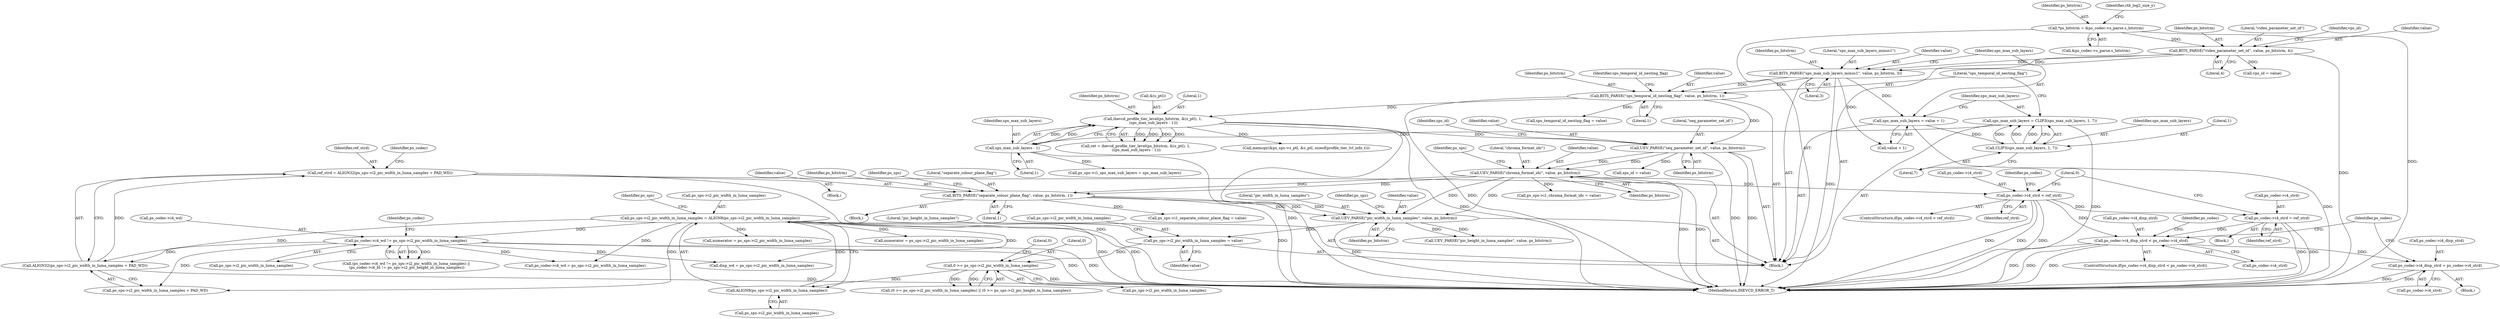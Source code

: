 digraph "0_Android_45c97f878bee15cd97262fe7f57ecea71990fed7@integer" {
"1001251" [label="(Call,ref_strd = ALIGN32(ps_sps->i2_pic_width_in_luma_samples + PAD_WD))"];
"1001253" [label="(Call,ALIGN32(ps_sps->i2_pic_width_in_luma_samples + PAD_WD))"];
"1001129" [label="(Call,ps_codec->i4_wd != ps_sps->i2_pic_width_in_luma_samples)"];
"1000340" [label="(Call,ps_sps->i2_pic_width_in_luma_samples = ALIGN8(ps_sps->i2_pic_width_in_luma_samples))"];
"1000344" [label="(Call,ALIGN8(ps_sps->i2_pic_width_in_luma_samples))"];
"1000328" [label="(Call,0 >= ps_sps->i2_pic_width_in_luma_samples)"];
"1000312" [label="(Call,ps_sps->i2_pic_width_in_luma_samples = value)"];
"1000308" [label="(Call,UEV_PARSE(\"pic_width_in_luma_samples\", value, ps_bitstrm))"];
"1000257" [label="(Call,UEV_PARSE(\"chroma_format_idc\", value, ps_bitstrm))"];
"1000186" [label="(Call,UEV_PARSE(\"seq_parameter_set_id\", value, ps_bitstrm))"];
"1000168" [label="(Call,BITS_PARSE(\"sps_temporal_id_nesting_flag\", value, ps_bitstrm, 1))"];
"1000152" [label="(Call,BITS_PARSE(\"sps_max_sub_layers_minus1\", value, ps_bitstrm, 3))"];
"1000136" [label="(Call,BITS_PARSE(\"video_parameter_set_id\", value, ps_bitstrm, 4))"];
"1000124" [label="(Call,*ps_bitstrm = &ps_codec->s_parse.s_bitstrm)"];
"1000178" [label="(Call,ihevcd_profile_tier_level(ps_bitstrm, &(s_ptl), 1,\n (sps_max_sub_layers - 1)))"];
"1000183" [label="(Call,sps_max_sub_layers - 1)"];
"1000162" [label="(Call,sps_max_sub_layers = CLIP3(sps_max_sub_layers, 1, 7))"];
"1000164" [label="(Call,CLIP3(sps_max_sub_layers, 1, 7))"];
"1000157" [label="(Call,sps_max_sub_layers = value + 1)"];
"1000291" [label="(Call,BITS_PARSE(\"separate_colour_plane_flag\", value, ps_bitstrm, 1))"];
"1001260" [label="(Call,ps_codec->i4_strd < ref_strd)"];
"1001266" [label="(Call,ps_codec->i4_strd = ref_strd)"];
"1001297" [label="(Call,ps_codec->i4_disp_strd < ps_codec->i4_strd)"];
"1001305" [label="(Call,ps_codec->i4_disp_strd = ps_codec->i4_strd)"];
"1000170" [label="(Identifier,value)"];
"1000257" [label="(Call,UEV_PARSE(\"chroma_format_idc\", value, ps_bitstrm))"];
"1000191" [label="(Identifier,sps_id)"];
"1000296" [label="(Call,ps_sps->i1_separate_colour_plane_flag = value)"];
"1000153" [label="(Literal,\"sps_max_sub_layers_minus1\")"];
"1000180" [label="(Call,&(s_ptl))"];
"1000176" [label="(Call,ret = ihevcd_profile_tier_level(ps_bitstrm, &(s_ptl), 1,\n (sps_max_sub_layers - 1)))"];
"1000316" [label="(Identifier,value)"];
"1000261" [label="(Call,ps_sps->i1_chroma_format_idc = value)"];
"1000248" [label="(Call,memcpy(&ps_sps->s_ptl, &s_ptl, sizeof(profile_tier_lvl_info_t)))"];
"1000154" [label="(Identifier,value)"];
"1000190" [label="(Call,sps_id = value)"];
"1000350" [label="(Identifier,ps_sps)"];
"1001259" [label="(ControlStructure,if(ps_codec->i4_strd < ref_strd))"];
"1001177" [label="(Call,disp_wd = ps_sps->i2_pic_width_in_luma_samples)"];
"1000340" [label="(Call,ps_sps->i2_pic_width_in_luma_samples = ALIGN8(ps_sps->i2_pic_width_in_luma_samples))"];
"1000126" [label="(Call,&ps_codec->s_parse.s_bitstrm)"];
"1000263" [label="(Identifier,ps_sps)"];
"1001296" [label="(ControlStructure,if(ps_codec->i4_disp_strd < ps_codec->i4_strd))"];
"1001261" [label="(Call,ps_codec->i4_strd)"];
"1000313" [label="(Call,ps_sps->i2_pic_width_in_luma_samples)"];
"1001249" [label="(Block,)"];
"1000139" [label="(Identifier,ps_bitstrm)"];
"1001262" [label="(Identifier,ps_codec)"];
"1000137" [label="(Literal,\"video_parameter_set_id\")"];
"1001251" [label="(Call,ref_strd = ALIGN32(ps_sps->i2_pic_width_in_luma_samples + PAD_WD))"];
"1001027" [label="(Call,numerator = ps_sps->i2_pic_width_in_luma_samples)"];
"1000311" [label="(Identifier,ps_bitstrm)"];
"1001301" [label="(Call,ps_codec->i4_strd)"];
"1000165" [label="(Identifier,sps_max_sub_layers)"];
"1000159" [label="(Call,value + 1)"];
"1000183" [label="(Call,sps_max_sub_layers - 1)"];
"1000258" [label="(Literal,\"chroma_format_idc\")"];
"1000141" [label="(Call,vps_id = value)"];
"1000328" [label="(Call,0 >= ps_sps->i2_pic_width_in_luma_samples)"];
"1000291" [label="(Call,BITS_PARSE(\"separate_colour_plane_flag\", value, ps_bitstrm, 1))"];
"1001133" [label="(Call,ps_sps->i2_pic_width_in_luma_samples)"];
"1000314" [label="(Identifier,ps_sps)"];
"1000156" [label="(Literal,3)"];
"1001130" [label="(Call,ps_codec->i4_wd)"];
"1001298" [label="(Call,ps_codec->i4_disp_strd)"];
"1000293" [label="(Identifier,value)"];
"1000334" [label="(Literal,0)"];
"1001314" [label="(Identifier,ps_codec)"];
"1001128" [label="(Call,(ps_codec->i4_wd != ps_sps->i2_pic_width_in_luma_samples) ||\n (ps_codec->i4_ht != ps_sps->i2_pic_height_in_luma_samples))"];
"1001254" [label="(Call,ps_sps->i2_pic_width_in_luma_samples + PAD_WD)"];
"1000167" [label="(Literal,7)"];
"1000188" [label="(Identifier,value)"];
"1000345" [label="(Call,ps_sps->i2_pic_width_in_luma_samples)"];
"1000295" [label="(Literal,1)"];
"1000124" [label="(Call,*ps_bitstrm = &ps_codec->s_parse.s_bitstrm)"];
"1000185" [label="(Literal,1)"];
"1001268" [label="(Identifier,ps_codec)"];
"1000329" [label="(Literal,0)"];
"1000171" [label="(Identifier,ps_bitstrm)"];
"1000290" [label="(Block,)"];
"1001270" [label="(Identifier,ref_strd)"];
"1000327" [label="(Call,(0 >= ps_sps->i2_pic_width_in_luma_samples) || (0 >= ps_sps->i2_pic_height_in_luma_samples))"];
"1000166" [label="(Literal,1)"];
"1001307" [label="(Identifier,ps_codec)"];
"1001297" [label="(Call,ps_codec->i4_disp_strd < ps_codec->i4_strd)"];
"1001089" [label="(Call,numerator = ps_sps->i2_pic_width_in_luma_samples)"];
"1000174" [label="(Identifier,sps_temporal_id_nesting_flag)"];
"1000125" [label="(Identifier,ps_bitstrm)"];
"1000182" [label="(Literal,1)"];
"1001260" [label="(Call,ps_codec->i4_strd < ref_strd)"];
"1000179" [label="(Identifier,ps_bitstrm)"];
"1001235" [label="(Call,ps_codec->i4_wd = ps_sps->i2_pic_width_in_luma_samples)"];
"1000310" [label="(Identifier,value)"];
"1000189" [label="(Identifier,ps_bitstrm)"];
"1001253" [label="(Call,ALIGN32(ps_sps->i2_pic_width_in_luma_samples + PAD_WD))"];
"1000312" [label="(Call,ps_sps->i2_pic_width_in_luma_samples = value)"];
"1000330" [label="(Call,ps_sps->i2_pic_width_in_luma_samples)"];
"1001138" [label="(Identifier,ps_codec)"];
"1000260" [label="(Identifier,ps_bitstrm)"];
"1000187" [label="(Literal,\"seq_parameter_set_id\")"];
"1000162" [label="(Call,sps_max_sub_layers = CLIP3(sps_max_sub_layers, 1, 7))"];
"1000309" [label="(Literal,\"pic_width_in_luma_samples\")"];
"1000184" [label="(Identifier,sps_max_sub_layers)"];
"1001306" [label="(Call,ps_codec->i4_disp_strd)"];
"1000142" [label="(Identifier,vps_id)"];
"1000318" [label="(Literal,\"pic_height_in_luma_samples\")"];
"1000169" [label="(Literal,\"sps_temporal_id_nesting_flag\")"];
"1000233" [label="(Call,ps_sps->i1_sps_max_sub_layers = sps_max_sub_layers)"];
"1000341" [label="(Call,ps_sps->i2_pic_width_in_luma_samples)"];
"1001319" [label="(MethodReturn,IHEVCD_ERROR_T)"];
"1001309" [label="(Call,ps_codec->i4_strd)"];
"1000294" [label="(Identifier,ps_bitstrm)"];
"1001129" [label="(Call,ps_codec->i4_wd != ps_sps->i2_pic_width_in_luma_samples)"];
"1000186" [label="(Call,UEV_PARSE(\"seq_parameter_set_id\", value, ps_bitstrm))"];
"1000164" [label="(Call,CLIP3(sps_max_sub_layers, 1, 7))"];
"1000138" [label="(Identifier,value)"];
"1001252" [label="(Identifier,ref_strd)"];
"1000155" [label="(Identifier,ps_bitstrm)"];
"1000163" [label="(Identifier,sps_max_sub_layers)"];
"1000173" [label="(Call,sps_temporal_id_nesting_flag = value)"];
"1000157" [label="(Call,sps_max_sub_layers = value + 1)"];
"1000136" [label="(Call,BITS_PARSE(\"video_parameter_set_id\", value, ps_bitstrm, 4))"];
"1001304" [label="(Block,)"];
"1000158" [label="(Identifier,sps_max_sub_layers)"];
"1000298" [label="(Identifier,ps_sps)"];
"1001264" [label="(Identifier,ref_strd)"];
"1000152" [label="(Call,BITS_PARSE(\"sps_max_sub_layers_minus1\", value, ps_bitstrm, 3))"];
"1000317" [label="(Call,UEV_PARSE(\"pic_height_in_luma_samples\", value, ps_bitstrm))"];
"1001266" [label="(Call,ps_codec->i4_strd = ref_strd)"];
"1001273" [label="(Literal,0)"];
"1001265" [label="(Block,)"];
"1001267" [label="(Call,ps_codec->i4_strd)"];
"1000292" [label="(Literal,\"separate_colour_plane_flag\")"];
"1000344" [label="(Call,ALIGN8(ps_sps->i2_pic_width_in_luma_samples))"];
"1000308" [label="(Call,UEV_PARSE(\"pic_width_in_luma_samples\", value, ps_bitstrm))"];
"1000259" [label="(Identifier,value)"];
"1000178" [label="(Call,ihevcd_profile_tier_level(ps_bitstrm, &(s_ptl), 1,\n (sps_max_sub_layers - 1)))"];
"1000108" [label="(Block,)"];
"1000140" [label="(Literal,4)"];
"1000134" [label="(Identifier,ctb_log2_size_y)"];
"1000168" [label="(Call,BITS_PARSE(\"sps_temporal_id_nesting_flag\", value, ps_bitstrm, 1))"];
"1000172" [label="(Literal,1)"];
"1001305" [label="(Call,ps_codec->i4_disp_strd = ps_codec->i4_strd)"];
"1001251" -> "1001249"  [label="AST: "];
"1001251" -> "1001253"  [label="CFG: "];
"1001252" -> "1001251"  [label="AST: "];
"1001253" -> "1001251"  [label="AST: "];
"1001262" -> "1001251"  [label="CFG: "];
"1001251" -> "1001319"  [label="DDG: "];
"1001253" -> "1001251"  [label="DDG: "];
"1001251" -> "1001260"  [label="DDG: "];
"1001253" -> "1001254"  [label="CFG: "];
"1001254" -> "1001253"  [label="AST: "];
"1001253" -> "1001319"  [label="DDG: "];
"1001129" -> "1001253"  [label="DDG: "];
"1000340" -> "1001253"  [label="DDG: "];
"1001129" -> "1001128"  [label="AST: "];
"1001129" -> "1001133"  [label="CFG: "];
"1001130" -> "1001129"  [label="AST: "];
"1001133" -> "1001129"  [label="AST: "];
"1001138" -> "1001129"  [label="CFG: "];
"1001128" -> "1001129"  [label="CFG: "];
"1001129" -> "1001319"  [label="DDG: "];
"1001129" -> "1001319"  [label="DDG: "];
"1001129" -> "1001128"  [label="DDG: "];
"1001129" -> "1001128"  [label="DDG: "];
"1000340" -> "1001129"  [label="DDG: "];
"1001129" -> "1001177"  [label="DDG: "];
"1001129" -> "1001235"  [label="DDG: "];
"1001129" -> "1001254"  [label="DDG: "];
"1000340" -> "1000108"  [label="AST: "];
"1000340" -> "1000344"  [label="CFG: "];
"1000341" -> "1000340"  [label="AST: "];
"1000344" -> "1000340"  [label="AST: "];
"1000350" -> "1000340"  [label="CFG: "];
"1000340" -> "1001319"  [label="DDG: "];
"1000340" -> "1001319"  [label="DDG: "];
"1000344" -> "1000340"  [label="DDG: "];
"1000340" -> "1001027"  [label="DDG: "];
"1000340" -> "1001089"  [label="DDG: "];
"1000340" -> "1001177"  [label="DDG: "];
"1000340" -> "1001235"  [label="DDG: "];
"1000340" -> "1001254"  [label="DDG: "];
"1000344" -> "1000345"  [label="CFG: "];
"1000345" -> "1000344"  [label="AST: "];
"1000328" -> "1000344"  [label="DDG: "];
"1000328" -> "1000327"  [label="AST: "];
"1000328" -> "1000330"  [label="CFG: "];
"1000329" -> "1000328"  [label="AST: "];
"1000330" -> "1000328"  [label="AST: "];
"1000334" -> "1000328"  [label="CFG: "];
"1000327" -> "1000328"  [label="CFG: "];
"1000328" -> "1001319"  [label="DDG: "];
"1000328" -> "1000327"  [label="DDG: "];
"1000328" -> "1000327"  [label="DDG: "];
"1000312" -> "1000328"  [label="DDG: "];
"1000312" -> "1000108"  [label="AST: "];
"1000312" -> "1000316"  [label="CFG: "];
"1000313" -> "1000312"  [label="AST: "];
"1000316" -> "1000312"  [label="AST: "];
"1000318" -> "1000312"  [label="CFG: "];
"1000308" -> "1000312"  [label="DDG: "];
"1000308" -> "1000108"  [label="AST: "];
"1000308" -> "1000311"  [label="CFG: "];
"1000309" -> "1000308"  [label="AST: "];
"1000310" -> "1000308"  [label="AST: "];
"1000311" -> "1000308"  [label="AST: "];
"1000314" -> "1000308"  [label="CFG: "];
"1000308" -> "1001319"  [label="DDG: "];
"1000257" -> "1000308"  [label="DDG: "];
"1000257" -> "1000308"  [label="DDG: "];
"1000291" -> "1000308"  [label="DDG: "];
"1000291" -> "1000308"  [label="DDG: "];
"1000308" -> "1000317"  [label="DDG: "];
"1000308" -> "1000317"  [label="DDG: "];
"1000257" -> "1000108"  [label="AST: "];
"1000257" -> "1000260"  [label="CFG: "];
"1000258" -> "1000257"  [label="AST: "];
"1000259" -> "1000257"  [label="AST: "];
"1000260" -> "1000257"  [label="AST: "];
"1000263" -> "1000257"  [label="CFG: "];
"1000257" -> "1001319"  [label="DDG: "];
"1000257" -> "1001319"  [label="DDG: "];
"1000186" -> "1000257"  [label="DDG: "];
"1000186" -> "1000257"  [label="DDG: "];
"1000257" -> "1000261"  [label="DDG: "];
"1000257" -> "1000291"  [label="DDG: "];
"1000257" -> "1000291"  [label="DDG: "];
"1000186" -> "1000108"  [label="AST: "];
"1000186" -> "1000189"  [label="CFG: "];
"1000187" -> "1000186"  [label="AST: "];
"1000188" -> "1000186"  [label="AST: "];
"1000189" -> "1000186"  [label="AST: "];
"1000191" -> "1000186"  [label="CFG: "];
"1000186" -> "1001319"  [label="DDG: "];
"1000186" -> "1001319"  [label="DDG: "];
"1000168" -> "1000186"  [label="DDG: "];
"1000178" -> "1000186"  [label="DDG: "];
"1000186" -> "1000190"  [label="DDG: "];
"1000168" -> "1000108"  [label="AST: "];
"1000168" -> "1000172"  [label="CFG: "];
"1000169" -> "1000168"  [label="AST: "];
"1000170" -> "1000168"  [label="AST: "];
"1000171" -> "1000168"  [label="AST: "];
"1000172" -> "1000168"  [label="AST: "];
"1000174" -> "1000168"  [label="CFG: "];
"1000168" -> "1001319"  [label="DDG: "];
"1000152" -> "1000168"  [label="DDG: "];
"1000152" -> "1000168"  [label="DDG: "];
"1000168" -> "1000173"  [label="DDG: "];
"1000168" -> "1000178"  [label="DDG: "];
"1000152" -> "1000108"  [label="AST: "];
"1000152" -> "1000156"  [label="CFG: "];
"1000153" -> "1000152"  [label="AST: "];
"1000154" -> "1000152"  [label="AST: "];
"1000155" -> "1000152"  [label="AST: "];
"1000156" -> "1000152"  [label="AST: "];
"1000158" -> "1000152"  [label="CFG: "];
"1000152" -> "1001319"  [label="DDG: "];
"1000136" -> "1000152"  [label="DDG: "];
"1000136" -> "1000152"  [label="DDG: "];
"1000152" -> "1000157"  [label="DDG: "];
"1000152" -> "1000159"  [label="DDG: "];
"1000136" -> "1000108"  [label="AST: "];
"1000136" -> "1000140"  [label="CFG: "];
"1000137" -> "1000136"  [label="AST: "];
"1000138" -> "1000136"  [label="AST: "];
"1000139" -> "1000136"  [label="AST: "];
"1000140" -> "1000136"  [label="AST: "];
"1000142" -> "1000136"  [label="CFG: "];
"1000136" -> "1001319"  [label="DDG: "];
"1000124" -> "1000136"  [label="DDG: "];
"1000136" -> "1000141"  [label="DDG: "];
"1000124" -> "1000108"  [label="AST: "];
"1000124" -> "1000126"  [label="CFG: "];
"1000125" -> "1000124"  [label="AST: "];
"1000126" -> "1000124"  [label="AST: "];
"1000134" -> "1000124"  [label="CFG: "];
"1000124" -> "1001319"  [label="DDG: "];
"1000178" -> "1000176"  [label="AST: "];
"1000178" -> "1000183"  [label="CFG: "];
"1000179" -> "1000178"  [label="AST: "];
"1000180" -> "1000178"  [label="AST: "];
"1000182" -> "1000178"  [label="AST: "];
"1000183" -> "1000178"  [label="AST: "];
"1000176" -> "1000178"  [label="CFG: "];
"1000178" -> "1001319"  [label="DDG: "];
"1000178" -> "1001319"  [label="DDG: "];
"1000178" -> "1000176"  [label="DDG: "];
"1000178" -> "1000176"  [label="DDG: "];
"1000178" -> "1000176"  [label="DDG: "];
"1000178" -> "1000176"  [label="DDG: "];
"1000183" -> "1000178"  [label="DDG: "];
"1000183" -> "1000178"  [label="DDG: "];
"1000178" -> "1000248"  [label="DDG: "];
"1000183" -> "1000185"  [label="CFG: "];
"1000184" -> "1000183"  [label="AST: "];
"1000185" -> "1000183"  [label="AST: "];
"1000183" -> "1001319"  [label="DDG: "];
"1000162" -> "1000183"  [label="DDG: "];
"1000183" -> "1000233"  [label="DDG: "];
"1000162" -> "1000108"  [label="AST: "];
"1000162" -> "1000164"  [label="CFG: "];
"1000163" -> "1000162"  [label="AST: "];
"1000164" -> "1000162"  [label="AST: "];
"1000169" -> "1000162"  [label="CFG: "];
"1000162" -> "1001319"  [label="DDG: "];
"1000164" -> "1000162"  [label="DDG: "];
"1000164" -> "1000162"  [label="DDG: "];
"1000164" -> "1000162"  [label="DDG: "];
"1000164" -> "1000167"  [label="CFG: "];
"1000165" -> "1000164"  [label="AST: "];
"1000166" -> "1000164"  [label="AST: "];
"1000167" -> "1000164"  [label="AST: "];
"1000157" -> "1000164"  [label="DDG: "];
"1000157" -> "1000108"  [label="AST: "];
"1000157" -> "1000159"  [label="CFG: "];
"1000158" -> "1000157"  [label="AST: "];
"1000159" -> "1000157"  [label="AST: "];
"1000163" -> "1000157"  [label="CFG: "];
"1000157" -> "1001319"  [label="DDG: "];
"1000291" -> "1000290"  [label="AST: "];
"1000291" -> "1000295"  [label="CFG: "];
"1000292" -> "1000291"  [label="AST: "];
"1000293" -> "1000291"  [label="AST: "];
"1000294" -> "1000291"  [label="AST: "];
"1000295" -> "1000291"  [label="AST: "];
"1000298" -> "1000291"  [label="CFG: "];
"1000291" -> "1001319"  [label="DDG: "];
"1000291" -> "1000296"  [label="DDG: "];
"1001260" -> "1001259"  [label="AST: "];
"1001260" -> "1001264"  [label="CFG: "];
"1001261" -> "1001260"  [label="AST: "];
"1001264" -> "1001260"  [label="AST: "];
"1001268" -> "1001260"  [label="CFG: "];
"1001273" -> "1001260"  [label="CFG: "];
"1001260" -> "1001319"  [label="DDG: "];
"1001260" -> "1001319"  [label="DDG: "];
"1001260" -> "1001319"  [label="DDG: "];
"1001260" -> "1001266"  [label="DDG: "];
"1001260" -> "1001297"  [label="DDG: "];
"1001266" -> "1001265"  [label="AST: "];
"1001266" -> "1001270"  [label="CFG: "];
"1001267" -> "1001266"  [label="AST: "];
"1001270" -> "1001266"  [label="AST: "];
"1001273" -> "1001266"  [label="CFG: "];
"1001266" -> "1001319"  [label="DDG: "];
"1001266" -> "1001319"  [label="DDG: "];
"1001266" -> "1001297"  [label="DDG: "];
"1001297" -> "1001296"  [label="AST: "];
"1001297" -> "1001301"  [label="CFG: "];
"1001298" -> "1001297"  [label="AST: "];
"1001301" -> "1001297"  [label="AST: "];
"1001307" -> "1001297"  [label="CFG: "];
"1001314" -> "1001297"  [label="CFG: "];
"1001297" -> "1001319"  [label="DDG: "];
"1001297" -> "1001319"  [label="DDG: "];
"1001297" -> "1001319"  [label="DDG: "];
"1001297" -> "1001305"  [label="DDG: "];
"1001305" -> "1001304"  [label="AST: "];
"1001305" -> "1001309"  [label="CFG: "];
"1001306" -> "1001305"  [label="AST: "];
"1001309" -> "1001305"  [label="AST: "];
"1001314" -> "1001305"  [label="CFG: "];
"1001305" -> "1001319"  [label="DDG: "];
"1001305" -> "1001319"  [label="DDG: "];
}
